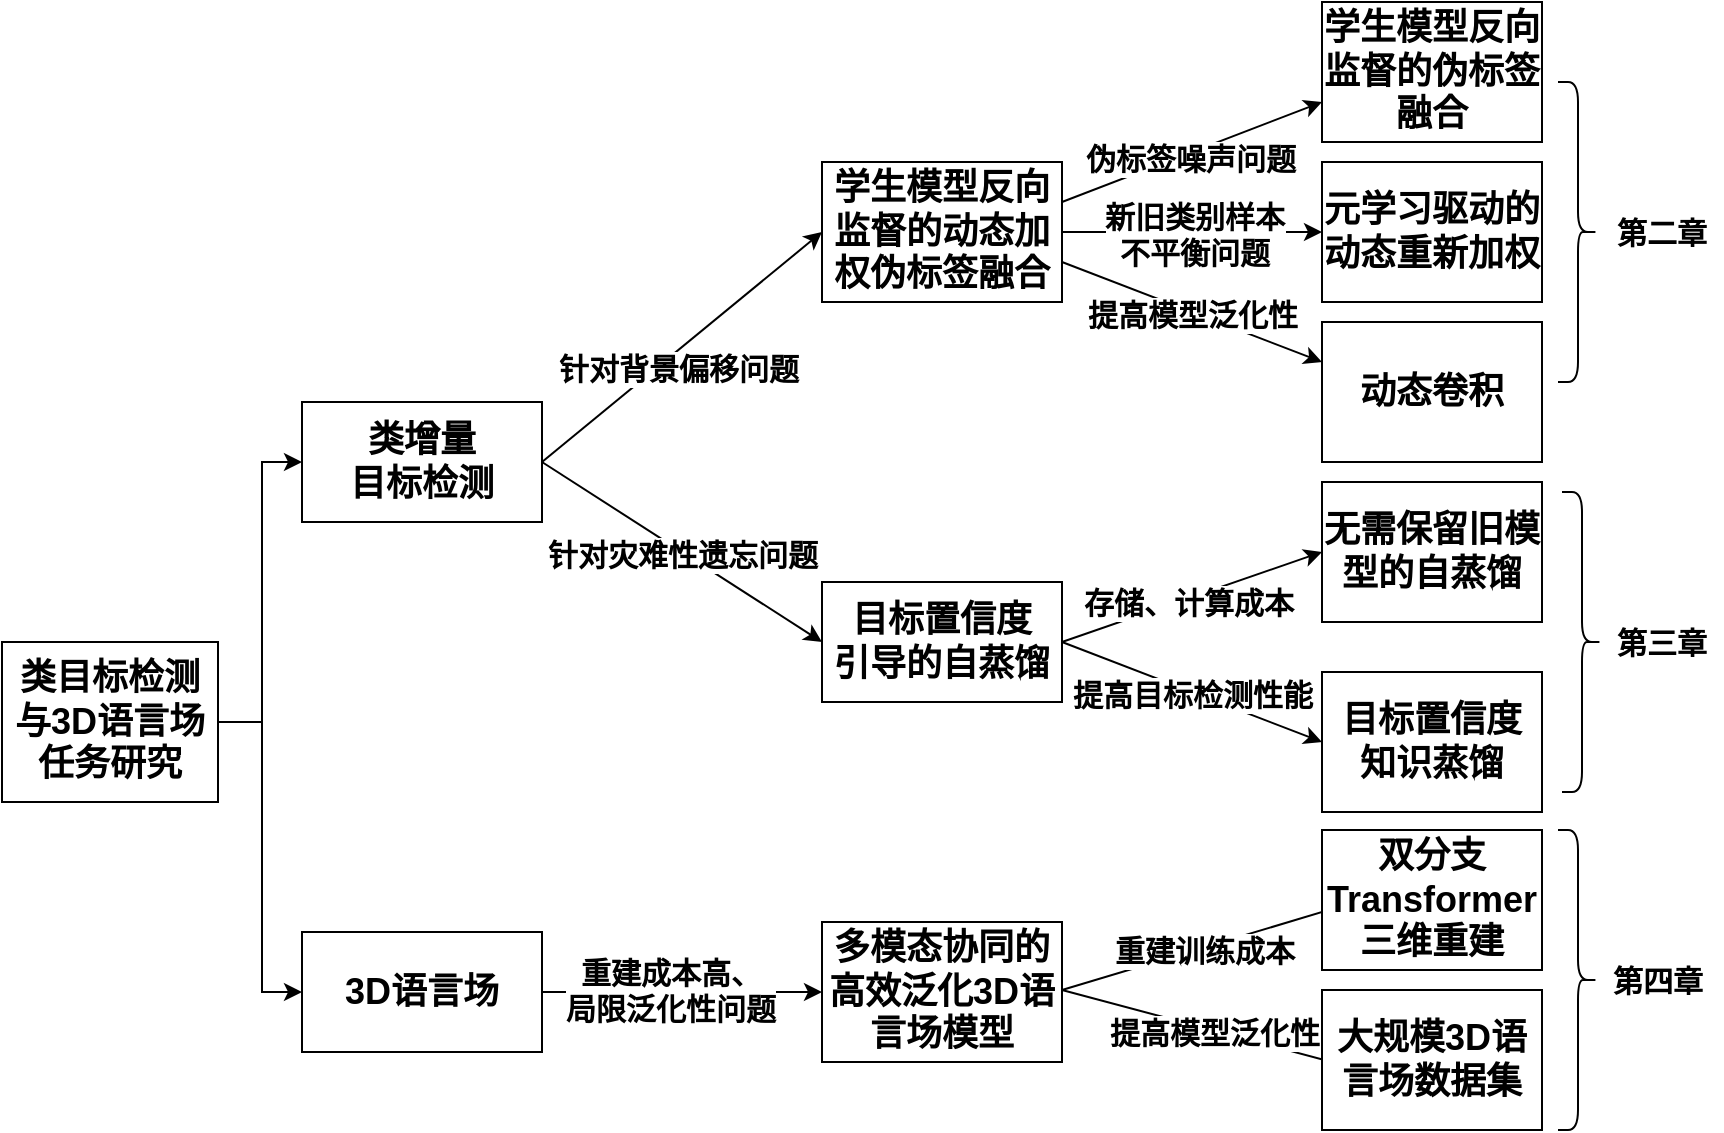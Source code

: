 <mxfile version="26.1.0">
  <diagram name="第 1 页" id="9PxOJa-GYMEY9I_e3lbe">
    <mxGraphModel dx="1134" dy="1832" grid="1" gridSize="10" guides="1" tooltips="1" connect="1" arrows="1" fold="1" page="1" pageScale="1" pageWidth="827" pageHeight="1169" math="0" shadow="0">
      <root>
        <mxCell id="0" />
        <mxCell id="1" parent="0" />
        <mxCell id="6DWLwP2dBzeRYAyNFLK5-1" value="&lt;div style=&quot;&quot;&gt;&lt;b style=&quot;background-color: transparent; font-size: 18px;&quot;&gt;类目标检测与3D语言场任务研究&lt;/b&gt;&lt;/div&gt;" style="rounded=0;whiteSpace=wrap;html=1;" parent="1" vertex="1">
          <mxGeometry x="130" y="220" width="108" height="80" as="geometry" />
        </mxCell>
        <mxCell id="6DWLwP2dBzeRYAyNFLK5-2" value="&lt;span style=&quot;font-size: 18px;&quot;&gt;&lt;b&gt;类增量&lt;/b&gt;&lt;/span&gt;&lt;div&gt;&lt;span style=&quot;font-size: 18px;&quot;&gt;&lt;b&gt;目标检测&lt;/b&gt;&lt;/span&gt;&lt;/div&gt;" style="rounded=0;whiteSpace=wrap;html=1;" parent="1" vertex="1">
          <mxGeometry x="280" y="100" width="120" height="60" as="geometry" />
        </mxCell>
        <mxCell id="6DWLwP2dBzeRYAyNFLK5-3" value="&lt;span style=&quot;font-size: 18px;&quot;&gt;&lt;b&gt;3D语言场&lt;/b&gt;&lt;/span&gt;" style="rounded=0;whiteSpace=wrap;html=1;" parent="1" vertex="1">
          <mxGeometry x="280" y="365" width="120" height="60" as="geometry" />
        </mxCell>
        <mxCell id="6DWLwP2dBzeRYAyNFLK5-4" value="" style="endArrow=none;html=1;rounded=0;exitX=1;exitY=0.5;exitDx=0;exitDy=0;" parent="1" source="6DWLwP2dBzeRYAyNFLK5-1" edge="1">
          <mxGeometry width="50" height="50" relative="1" as="geometry">
            <mxPoint x="240" y="380" as="sourcePoint" />
            <mxPoint x="260" y="260" as="targetPoint" />
          </mxGeometry>
        </mxCell>
        <mxCell id="6DWLwP2dBzeRYAyNFLK5-5" value="" style="endArrow=classic;html=1;rounded=0;entryX=0;entryY=0.5;entryDx=0;entryDy=0;" parent="1" target="6DWLwP2dBzeRYAyNFLK5-2" edge="1">
          <mxGeometry width="50" height="50" relative="1" as="geometry">
            <mxPoint x="260" y="200" as="sourcePoint" />
            <mxPoint x="290" y="270" as="targetPoint" />
            <Array as="points">
              <mxPoint x="260" y="130" />
            </Array>
          </mxGeometry>
        </mxCell>
        <mxCell id="6DWLwP2dBzeRYAyNFLK5-6" value="" style="endArrow=classic;html=1;rounded=0;entryX=0;entryY=0.5;entryDx=0;entryDy=0;" parent="1" target="6DWLwP2dBzeRYAyNFLK5-3" edge="1">
          <mxGeometry width="50" height="50" relative="1" as="geometry">
            <mxPoint x="260" y="200" as="sourcePoint" />
            <mxPoint x="290" y="270" as="targetPoint" />
            <Array as="points">
              <mxPoint x="260" y="395" />
            </Array>
          </mxGeometry>
        </mxCell>
        <mxCell id="6DWLwP2dBzeRYAyNFLK5-8" value="&lt;div style=&quot;&quot;&gt;&lt;span style=&quot;font-size: 18px;&quot;&gt;&lt;b&gt;学生模型反向监督的动态加权伪标签融合&lt;/b&gt;&lt;/span&gt;&lt;/div&gt;" style="rounded=0;whiteSpace=wrap;html=1;align=center;" parent="1" vertex="1">
          <mxGeometry x="540" y="-20" width="120" height="70" as="geometry" />
        </mxCell>
        <mxCell id="6DWLwP2dBzeRYAyNFLK5-9" value="&lt;span style=&quot;font-size: 18px;&quot;&gt;&lt;b&gt;目标置信度&lt;/b&gt;&lt;/span&gt;&lt;div&gt;&lt;span style=&quot;font-size: 18px;&quot;&gt;&lt;b&gt;引导的自蒸馏&lt;/b&gt;&lt;/span&gt;&lt;/div&gt;" style="rounded=0;whiteSpace=wrap;html=1;" parent="1" vertex="1">
          <mxGeometry x="540" y="190" width="120" height="60" as="geometry" />
        </mxCell>
        <mxCell id="6DWLwP2dBzeRYAyNFLK5-10" value="" style="endArrow=classic;html=1;rounded=0;exitX=1;exitY=0.5;exitDx=0;exitDy=0;entryX=0;entryY=0.5;entryDx=0;entryDy=0;" parent="1" source="6DWLwP2dBzeRYAyNFLK5-2" target="6DWLwP2dBzeRYAyNFLK5-8" edge="1">
          <mxGeometry width="50" height="50" relative="1" as="geometry">
            <mxPoint x="430" y="150" as="sourcePoint" />
            <mxPoint x="450" y="80" as="targetPoint" />
          </mxGeometry>
        </mxCell>
        <mxCell id="6DWLwP2dBzeRYAyNFLK5-11" value="&lt;font style=&quot;font-size: 15px;&quot;&gt;&lt;b style=&quot;&quot;&gt;针对背景偏移问题&lt;/b&gt;&lt;/font&gt;" style="edgeLabel;html=1;align=center;verticalAlign=middle;resizable=0;points=[];" parent="6DWLwP2dBzeRYAyNFLK5-10" vertex="1" connectable="0">
          <mxGeometry x="-0.241" relative="1" as="geometry">
            <mxPoint x="14" y="-3" as="offset" />
          </mxGeometry>
        </mxCell>
        <mxCell id="6DWLwP2dBzeRYAyNFLK5-12" value="" style="endArrow=classic;html=1;rounded=0;exitX=1;exitY=0.5;exitDx=0;exitDy=0;entryX=0;entryY=0.5;entryDx=0;entryDy=0;" parent="1" source="6DWLwP2dBzeRYAyNFLK5-2" target="6DWLwP2dBzeRYAyNFLK5-9" edge="1">
          <mxGeometry width="50" height="50" relative="1" as="geometry">
            <mxPoint x="430" y="200" as="sourcePoint" />
            <mxPoint x="480" y="150" as="targetPoint" />
          </mxGeometry>
        </mxCell>
        <mxCell id="6DWLwP2dBzeRYAyNFLK5-13" value="&lt;font style=&quot;font-size: 15px;&quot;&gt;&lt;b&gt;针对灾难性遗忘问题&lt;/b&gt;&lt;/font&gt;" style="edgeLabel;html=1;align=center;verticalAlign=middle;resizable=0;points=[];" parent="6DWLwP2dBzeRYAyNFLK5-12" vertex="1" connectable="0">
          <mxGeometry x="0.011" y="-2" relative="1" as="geometry">
            <mxPoint y="-1" as="offset" />
          </mxGeometry>
        </mxCell>
        <mxCell id="6DWLwP2dBzeRYAyNFLK5-15" value="&lt;span style=&quot;font-size: 18px;&quot;&gt;&lt;b&gt;多模态协同的高效泛化3D语言场模型&lt;/b&gt;&lt;/span&gt;" style="rounded=0;whiteSpace=wrap;html=1;" parent="1" vertex="1">
          <mxGeometry x="540" y="360" width="120" height="70" as="geometry" />
        </mxCell>
        <mxCell id="6DWLwP2dBzeRYAyNFLK5-16" value="" style="endArrow=classic;html=1;rounded=0;exitX=1;exitY=0.5;exitDx=0;exitDy=0;entryX=0;entryY=0.5;entryDx=0;entryDy=0;" parent="1" source="6DWLwP2dBzeRYAyNFLK5-3" target="6DWLwP2dBzeRYAyNFLK5-15" edge="1">
          <mxGeometry width="50" height="50" relative="1" as="geometry">
            <mxPoint x="410" y="405" as="sourcePoint" />
            <mxPoint x="460" y="355" as="targetPoint" />
          </mxGeometry>
        </mxCell>
        <mxCell id="6DWLwP2dBzeRYAyNFLK5-17" value="&lt;font style=&quot;font-size: 15px;&quot;&gt;&lt;b&gt;重建成本高、&lt;/b&gt;&lt;/font&gt;&lt;div&gt;&lt;font style=&quot;font-size: 15px;&quot;&gt;&lt;b&gt;局限泛化性问题&lt;/b&gt;&lt;/font&gt;&lt;/div&gt;" style="edgeLabel;html=1;align=center;verticalAlign=middle;resizable=0;points=[];" parent="6DWLwP2dBzeRYAyNFLK5-16" vertex="1" connectable="0">
          <mxGeometry x="-0.096" y="1" relative="1" as="geometry">
            <mxPoint as="offset" />
          </mxGeometry>
        </mxCell>
        <mxCell id="sPjnnIMg6PRWZblBv97r-1" value="&lt;font style=&quot;font-size: 15px;&quot;&gt;&lt;b&gt;第二章&lt;/b&gt;&lt;/font&gt;" style="text;strokeColor=none;align=center;fillColor=none;html=1;verticalAlign=middle;whiteSpace=wrap;rounded=0;" parent="1" vertex="1">
          <mxGeometry x="930" width="60" height="30" as="geometry" />
        </mxCell>
        <mxCell id="sPjnnIMg6PRWZblBv97r-2" value="&lt;font style=&quot;font-size: 15px;&quot;&gt;&lt;b&gt;第三章&lt;/b&gt;&lt;/font&gt;" style="text;strokeColor=none;align=center;fillColor=none;html=1;verticalAlign=middle;whiteSpace=wrap;rounded=0;" parent="1" vertex="1">
          <mxGeometry x="930" y="205" width="60" height="30" as="geometry" />
        </mxCell>
        <mxCell id="sPjnnIMg6PRWZblBv97r-3" value="&lt;font style=&quot;font-size: 15px;&quot;&gt;&lt;b&gt;第四章&lt;/b&gt;&lt;/font&gt;" style="text;strokeColor=none;align=center;fillColor=none;html=1;verticalAlign=middle;whiteSpace=wrap;rounded=0;" parent="1" vertex="1">
          <mxGeometry x="928" y="374" width="60" height="30" as="geometry" />
        </mxCell>
        <mxCell id="DEzhcm0lgIru7ttaUhke-2" value="" style="endArrow=classic;html=1;rounded=0;exitX=1;exitY=0.5;exitDx=0;exitDy=0;" edge="1" parent="1">
          <mxGeometry width="50" height="50" relative="1" as="geometry">
            <mxPoint x="660" as="sourcePoint" />
            <mxPoint x="790" y="-50" as="targetPoint" />
          </mxGeometry>
        </mxCell>
        <mxCell id="DEzhcm0lgIru7ttaUhke-3" value="&lt;font style=&quot;font-size: 15px;&quot;&gt;&lt;b style=&quot;&quot;&gt;伪标签噪声问题&lt;/b&gt;&lt;/font&gt;" style="edgeLabel;html=1;align=center;verticalAlign=middle;resizable=0;points=[];" vertex="1" connectable="0" parent="DEzhcm0lgIru7ttaUhke-2">
          <mxGeometry x="-0.241" relative="1" as="geometry">
            <mxPoint x="14" y="-3" as="offset" />
          </mxGeometry>
        </mxCell>
        <mxCell id="DEzhcm0lgIru7ttaUhke-4" value="" style="endArrow=classic;html=1;rounded=0;exitX=1;exitY=0.5;exitDx=0;exitDy=0;" edge="1" parent="1" source="6DWLwP2dBzeRYAyNFLK5-8">
          <mxGeometry width="50" height="50" relative="1" as="geometry">
            <mxPoint x="660" y="20" as="sourcePoint" />
            <mxPoint x="790" y="15" as="targetPoint" />
          </mxGeometry>
        </mxCell>
        <mxCell id="DEzhcm0lgIru7ttaUhke-5" value="&lt;font style=&quot;font-size: 15px;&quot;&gt;&lt;b&gt;新旧类别样本&lt;/b&gt;&lt;/font&gt;&lt;div&gt;&lt;font style=&quot;font-size: 15px;&quot;&gt;&lt;b&gt;不平衡问题&lt;/b&gt;&lt;/font&gt;&lt;/div&gt;" style="edgeLabel;html=1;align=center;verticalAlign=middle;resizable=0;points=[];" vertex="1" connectable="0" parent="DEzhcm0lgIru7ttaUhke-4">
          <mxGeometry x="0.011" y="-2" relative="1" as="geometry">
            <mxPoint y="-1" as="offset" />
          </mxGeometry>
        </mxCell>
        <mxCell id="DEzhcm0lgIru7ttaUhke-6" value="&lt;div style=&quot;&quot;&gt;&lt;span style=&quot;font-size: 18px;&quot;&gt;&lt;b&gt;学生模型反向监督的伪标签融合&lt;/b&gt;&lt;/span&gt;&lt;/div&gt;" style="rounded=0;whiteSpace=wrap;html=1;align=center;" vertex="1" parent="1">
          <mxGeometry x="790" y="-100" width="110" height="70" as="geometry" />
        </mxCell>
        <mxCell id="DEzhcm0lgIru7ttaUhke-7" value="&lt;div style=&quot;&quot;&gt;&lt;span style=&quot;font-size: 18px;&quot;&gt;&lt;b&gt;元学习驱动的动态重新加权&lt;/b&gt;&lt;/span&gt;&lt;/div&gt;" style="rounded=0;whiteSpace=wrap;html=1;align=center;" vertex="1" parent="1">
          <mxGeometry x="790" y="-20" width="110" height="70" as="geometry" />
        </mxCell>
        <mxCell id="DEzhcm0lgIru7ttaUhke-8" value="" style="endArrow=classic;html=1;rounded=0;exitX=1;exitY=0.5;exitDx=0;exitDy=0;entryX=0;entryY=0.5;entryDx=0;entryDy=0;" edge="1" parent="1">
          <mxGeometry width="50" height="50" relative="1" as="geometry">
            <mxPoint x="660" y="394" as="sourcePoint" />
            <mxPoint x="810" y="349" as="targetPoint" />
          </mxGeometry>
        </mxCell>
        <mxCell id="DEzhcm0lgIru7ttaUhke-9" value="&lt;font style=&quot;font-size: 15px;&quot;&gt;&lt;b style=&quot;&quot;&gt;重建训练成本&lt;/b&gt;&lt;/font&gt;" style="edgeLabel;html=1;align=center;verticalAlign=middle;resizable=0;points=[];" vertex="1" connectable="0" parent="DEzhcm0lgIru7ttaUhke-8">
          <mxGeometry x="-0.241" relative="1" as="geometry">
            <mxPoint x="14" y="-3" as="offset" />
          </mxGeometry>
        </mxCell>
        <mxCell id="DEzhcm0lgIru7ttaUhke-10" value="" style="endArrow=classic;html=1;rounded=0;exitX=1;exitY=0.5;exitDx=0;exitDy=0;entryX=0;entryY=0.5;entryDx=0;entryDy=0;" edge="1" parent="1">
          <mxGeometry width="50" height="50" relative="1" as="geometry">
            <mxPoint x="660" y="394" as="sourcePoint" />
            <mxPoint x="810" y="434" as="targetPoint" />
          </mxGeometry>
        </mxCell>
        <mxCell id="DEzhcm0lgIru7ttaUhke-11" value="&lt;div&gt;&lt;font style=&quot;font-size: 15px;&quot;&gt;&lt;b&gt;提高模型泛化性&lt;/b&gt;&lt;/font&gt;&lt;/div&gt;" style="edgeLabel;html=1;align=center;verticalAlign=middle;resizable=0;points=[];" vertex="1" connectable="0" parent="DEzhcm0lgIru7ttaUhke-10">
          <mxGeometry x="0.011" y="-2" relative="1" as="geometry">
            <mxPoint y="-1" as="offset" />
          </mxGeometry>
        </mxCell>
        <mxCell id="DEzhcm0lgIru7ttaUhke-12" value="&lt;div style=&quot;&quot;&gt;&lt;span style=&quot;font-size: 18px;&quot;&gt;&lt;b&gt;双分支Transformer三维重建&lt;/b&gt;&lt;/span&gt;&lt;/div&gt;" style="rounded=0;whiteSpace=wrap;html=1;align=center;" vertex="1" parent="1">
          <mxGeometry x="790" y="314" width="110" height="70" as="geometry" />
        </mxCell>
        <mxCell id="DEzhcm0lgIru7ttaUhke-13" value="&lt;div style=&quot;&quot;&gt;&lt;span style=&quot;font-size: 18px;&quot;&gt;&lt;b&gt;大规模3D语言场数据集&lt;/b&gt;&lt;/span&gt;&lt;/div&gt;" style="rounded=0;whiteSpace=wrap;html=1;align=center;" vertex="1" parent="1">
          <mxGeometry x="790" y="394" width="110" height="70" as="geometry" />
        </mxCell>
        <mxCell id="DEzhcm0lgIru7ttaUhke-15" value="" style="endArrow=classic;html=1;rounded=0;exitX=1;exitY=0.5;exitDx=0;exitDy=0;" edge="1" parent="1">
          <mxGeometry width="50" height="50" relative="1" as="geometry">
            <mxPoint x="660" y="30" as="sourcePoint" />
            <mxPoint x="790" y="80" as="targetPoint" />
          </mxGeometry>
        </mxCell>
        <mxCell id="DEzhcm0lgIru7ttaUhke-16" value="&lt;span style=&quot;font-size: 15px;&quot;&gt;&lt;b&gt;提高模型泛化性&lt;/b&gt;&lt;/span&gt;" style="edgeLabel;html=1;align=center;verticalAlign=middle;resizable=0;points=[];" vertex="1" connectable="0" parent="DEzhcm0lgIru7ttaUhke-15">
          <mxGeometry x="0.011" y="-2" relative="1" as="geometry">
            <mxPoint y="-1" as="offset" />
          </mxGeometry>
        </mxCell>
        <mxCell id="DEzhcm0lgIru7ttaUhke-17" value="&lt;div style=&quot;&quot;&gt;&lt;span style=&quot;font-size: 18px;&quot;&gt;&lt;b&gt;动态卷积&lt;/b&gt;&lt;/span&gt;&lt;/div&gt;" style="rounded=0;whiteSpace=wrap;html=1;align=center;" vertex="1" parent="1">
          <mxGeometry x="790" y="60" width="110" height="70" as="geometry" />
        </mxCell>
        <mxCell id="DEzhcm0lgIru7ttaUhke-18" value="" style="endArrow=classic;html=1;rounded=0;exitX=1;exitY=0.5;exitDx=0;exitDy=0;entryX=0;entryY=0.5;entryDx=0;entryDy=0;" edge="1" parent="1" target="DEzhcm0lgIru7ttaUhke-20">
          <mxGeometry width="50" height="50" relative="1" as="geometry">
            <mxPoint x="660" y="220" as="sourcePoint" />
            <mxPoint x="780" y="270" as="targetPoint" />
          </mxGeometry>
        </mxCell>
        <mxCell id="DEzhcm0lgIru7ttaUhke-19" value="&lt;span style=&quot;font-size: 15px;&quot;&gt;&lt;b&gt;提高目标检测性能&lt;/b&gt;&lt;/span&gt;" style="edgeLabel;html=1;align=center;verticalAlign=middle;resizable=0;points=[];" vertex="1" connectable="0" parent="DEzhcm0lgIru7ttaUhke-18">
          <mxGeometry x="0.011" y="-2" relative="1" as="geometry">
            <mxPoint y="-1" as="offset" />
          </mxGeometry>
        </mxCell>
        <mxCell id="DEzhcm0lgIru7ttaUhke-20" value="&lt;div style=&quot;&quot;&gt;&lt;span style=&quot;font-size: 18px;&quot;&gt;&lt;b&gt;目标置信度&lt;/b&gt;&lt;/span&gt;&lt;/div&gt;&lt;div style=&quot;&quot;&gt;&lt;span style=&quot;font-size: 18px;&quot;&gt;&lt;b&gt;知识蒸馏&lt;/b&gt;&lt;/span&gt;&lt;/div&gt;" style="rounded=0;whiteSpace=wrap;html=1;align=center;" vertex="1" parent="1">
          <mxGeometry x="790" y="235" width="110" height="70" as="geometry" />
        </mxCell>
        <mxCell id="DEzhcm0lgIru7ttaUhke-27" value="" style="endArrow=classic;html=1;rounded=0;entryX=0;entryY=0.5;entryDx=0;entryDy=0;exitX=1;exitY=0.5;exitDx=0;exitDy=0;" edge="1" parent="1" source="6DWLwP2dBzeRYAyNFLK5-9" target="DEzhcm0lgIru7ttaUhke-29">
          <mxGeometry width="50" height="50" relative="1" as="geometry">
            <mxPoint x="660" y="220" as="sourcePoint" />
            <mxPoint x="780" y="185" as="targetPoint" />
          </mxGeometry>
        </mxCell>
        <mxCell id="DEzhcm0lgIru7ttaUhke-28" value="&lt;font style=&quot;font-size: 15px;&quot;&gt;&lt;b style=&quot;&quot;&gt;存储、计算成本&lt;/b&gt;&lt;/font&gt;" style="edgeLabel;html=1;align=center;verticalAlign=middle;resizable=0;points=[];" vertex="1" connectable="0" parent="DEzhcm0lgIru7ttaUhke-27">
          <mxGeometry x="-0.241" relative="1" as="geometry">
            <mxPoint x="14" y="-3" as="offset" />
          </mxGeometry>
        </mxCell>
        <mxCell id="DEzhcm0lgIru7ttaUhke-29" value="&lt;div style=&quot;&quot;&gt;&lt;span style=&quot;font-size: 18px;&quot;&gt;&lt;b&gt;无需保留旧模型的自蒸馏&lt;/b&gt;&lt;/span&gt;&lt;/div&gt;" style="rounded=0;whiteSpace=wrap;html=1;align=center;" vertex="1" parent="1">
          <mxGeometry x="790" y="140" width="110" height="70" as="geometry" />
        </mxCell>
        <mxCell id="DEzhcm0lgIru7ttaUhke-32" value="" style="shape=curlyBracket;whiteSpace=wrap;html=1;rounded=1;flipH=1;labelPosition=right;verticalLabelPosition=middle;align=left;verticalAlign=middle;" vertex="1" parent="1">
          <mxGeometry x="908" y="-60" width="20" height="150" as="geometry" />
        </mxCell>
        <mxCell id="DEzhcm0lgIru7ttaUhke-34" value="" style="shape=curlyBracket;whiteSpace=wrap;html=1;rounded=1;flipH=1;labelPosition=right;verticalLabelPosition=middle;align=left;verticalAlign=middle;" vertex="1" parent="1">
          <mxGeometry x="910" y="145" width="20" height="150" as="geometry" />
        </mxCell>
        <mxCell id="DEzhcm0lgIru7ttaUhke-36" value="" style="shape=curlyBracket;whiteSpace=wrap;html=1;rounded=1;flipH=1;labelPosition=right;verticalLabelPosition=middle;align=left;verticalAlign=middle;" vertex="1" parent="1">
          <mxGeometry x="908" y="314" width="20" height="150" as="geometry" />
        </mxCell>
      </root>
    </mxGraphModel>
  </diagram>
</mxfile>
